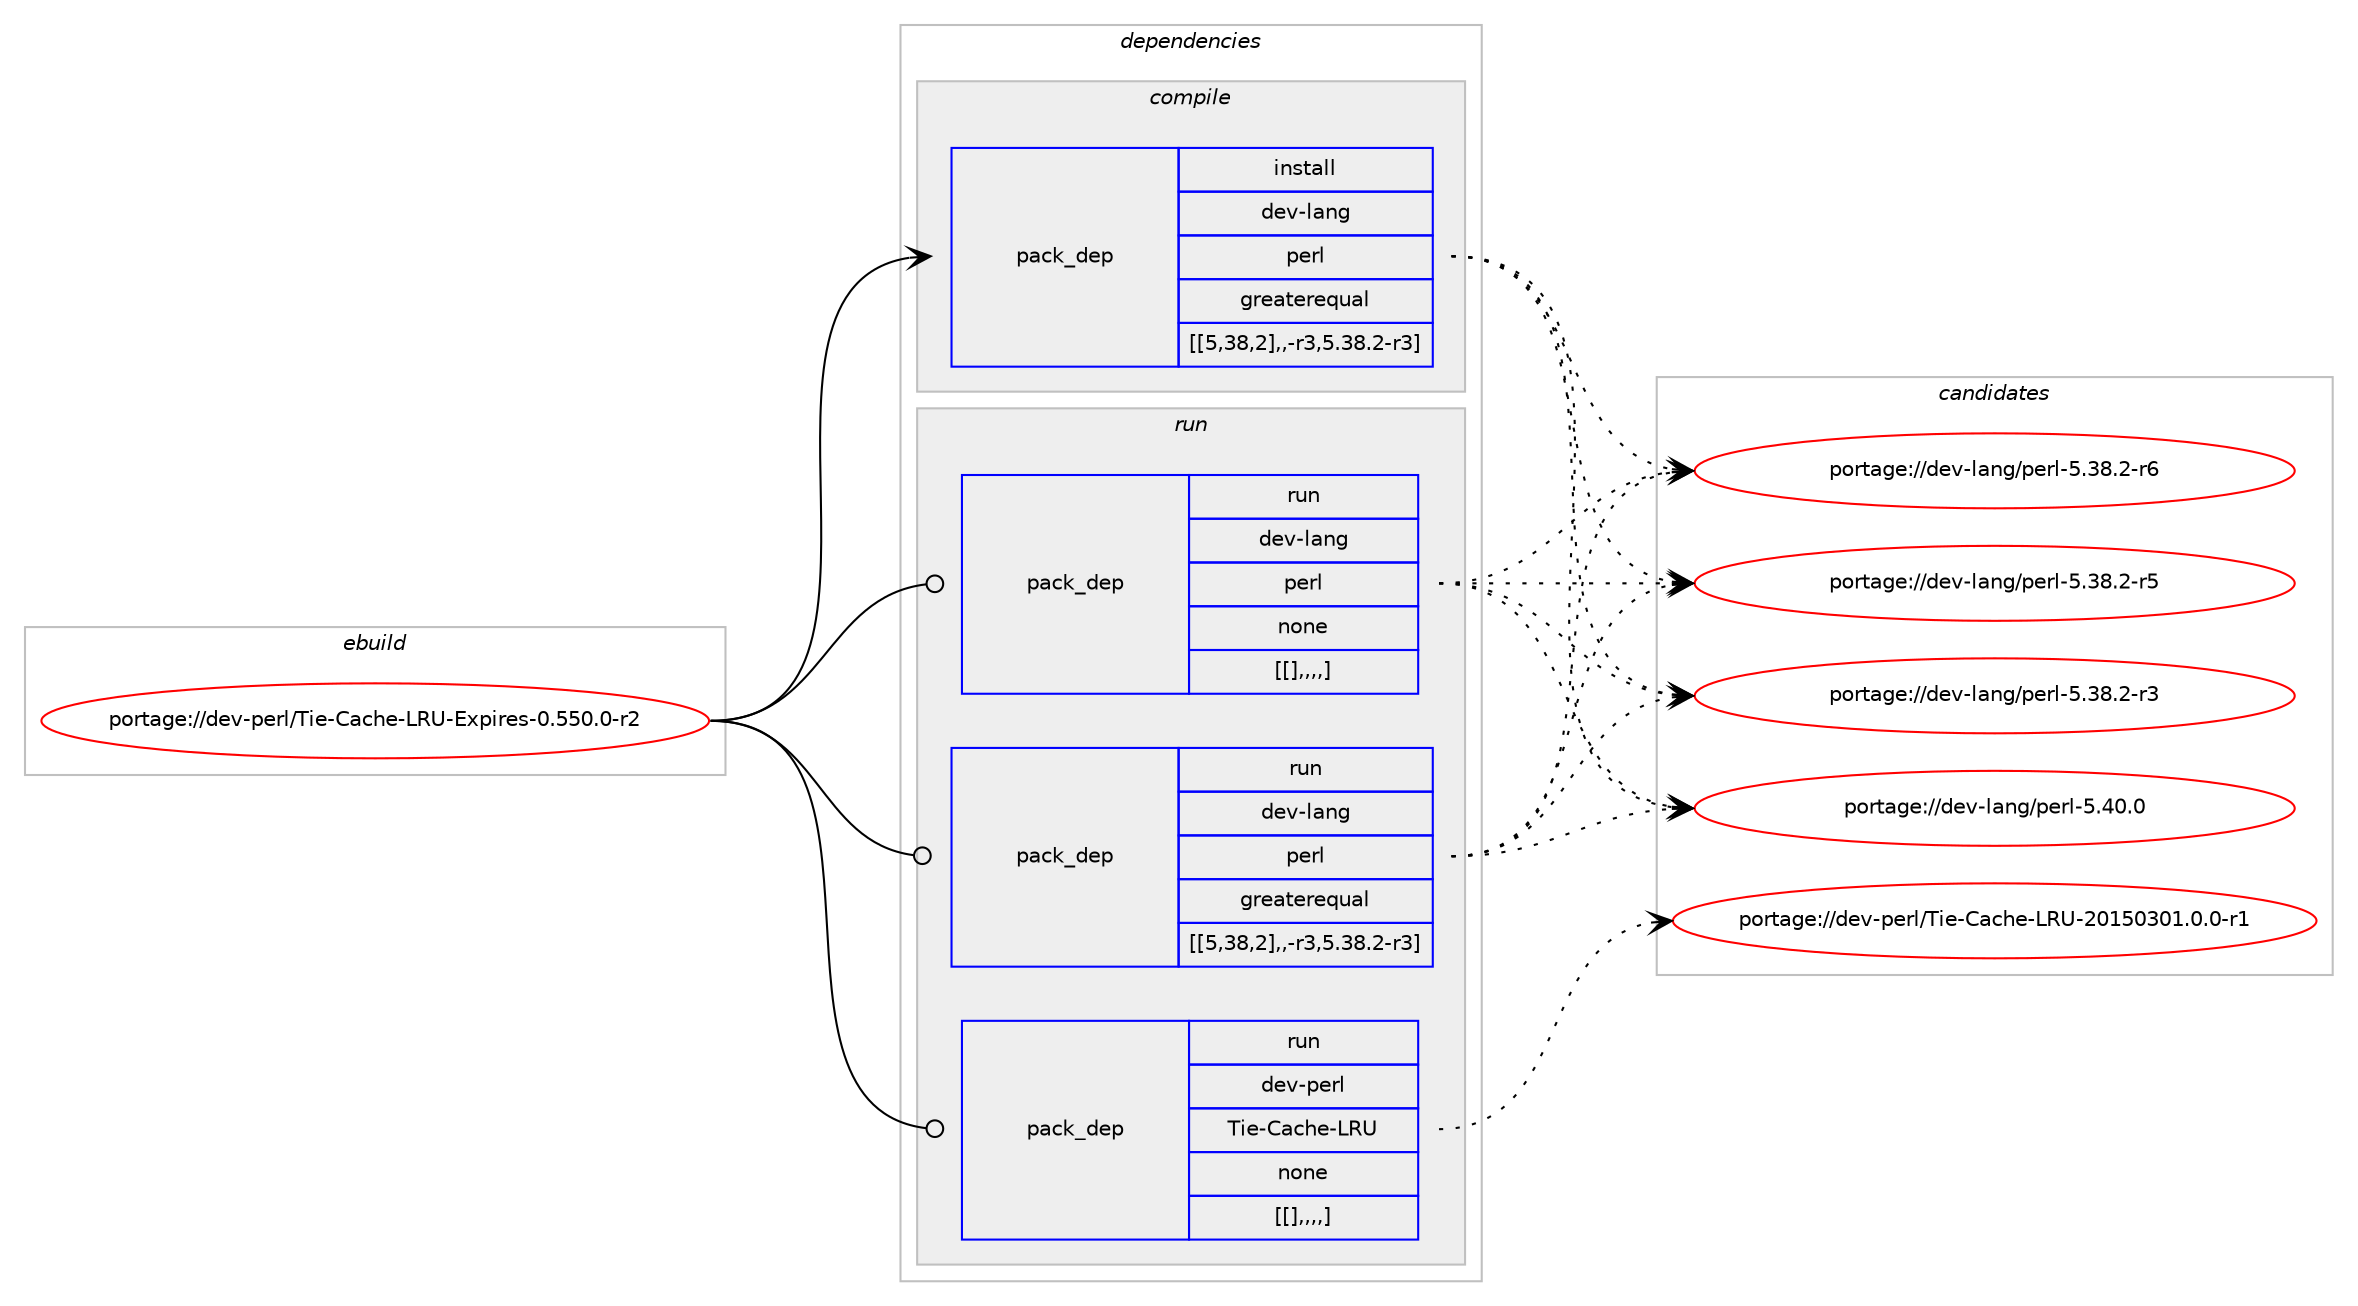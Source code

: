 digraph prolog {

# *************
# Graph options
# *************

newrank=true;
concentrate=true;
compound=true;
graph [rankdir=LR,fontname=Helvetica,fontsize=10,ranksep=1.5];#, ranksep=2.5, nodesep=0.2];
edge  [arrowhead=vee];
node  [fontname=Helvetica,fontsize=10];

# **********
# The ebuild
# **********

subgraph cluster_leftcol {
color=gray;
label=<<i>ebuild</i>>;
id [label="portage://dev-perl/Tie-Cache-LRU-Expires-0.550.0-r2", color=red, width=4, href="../dev-perl/Tie-Cache-LRU-Expires-0.550.0-r2.svg"];
}

# ****************
# The dependencies
# ****************

subgraph cluster_midcol {
color=gray;
label=<<i>dependencies</i>>;
subgraph cluster_compile {
fillcolor="#eeeeee";
style=filled;
label=<<i>compile</i>>;
subgraph pack107152 {
dependency138927 [label=<<TABLE BORDER="0" CELLBORDER="1" CELLSPACING="0" CELLPADDING="4" WIDTH="220"><TR><TD ROWSPAN="6" CELLPADDING="30">pack_dep</TD></TR><TR><TD WIDTH="110">install</TD></TR><TR><TD>dev-lang</TD></TR><TR><TD>perl</TD></TR><TR><TD>greaterequal</TD></TR><TR><TD>[[5,38,2],,-r3,5.38.2-r3]</TD></TR></TABLE>>, shape=none, color=blue];
}
id:e -> dependency138927:w [weight=20,style="solid",arrowhead="vee"];
}
subgraph cluster_compileandrun {
fillcolor="#eeeeee";
style=filled;
label=<<i>compile and run</i>>;
}
subgraph cluster_run {
fillcolor="#eeeeee";
style=filled;
label=<<i>run</i>>;
subgraph pack107153 {
dependency138928 [label=<<TABLE BORDER="0" CELLBORDER="1" CELLSPACING="0" CELLPADDING="4" WIDTH="220"><TR><TD ROWSPAN="6" CELLPADDING="30">pack_dep</TD></TR><TR><TD WIDTH="110">run</TD></TR><TR><TD>dev-lang</TD></TR><TR><TD>perl</TD></TR><TR><TD>greaterequal</TD></TR><TR><TD>[[5,38,2],,-r3,5.38.2-r3]</TD></TR></TABLE>>, shape=none, color=blue];
}
id:e -> dependency138928:w [weight=20,style="solid",arrowhead="odot"];
subgraph pack107154 {
dependency138929 [label=<<TABLE BORDER="0" CELLBORDER="1" CELLSPACING="0" CELLPADDING="4" WIDTH="220"><TR><TD ROWSPAN="6" CELLPADDING="30">pack_dep</TD></TR><TR><TD WIDTH="110">run</TD></TR><TR><TD>dev-lang</TD></TR><TR><TD>perl</TD></TR><TR><TD>none</TD></TR><TR><TD>[[],,,,]</TD></TR></TABLE>>, shape=none, color=blue];
}
id:e -> dependency138929:w [weight=20,style="solid",arrowhead="odot"];
subgraph pack107155 {
dependency138930 [label=<<TABLE BORDER="0" CELLBORDER="1" CELLSPACING="0" CELLPADDING="4" WIDTH="220"><TR><TD ROWSPAN="6" CELLPADDING="30">pack_dep</TD></TR><TR><TD WIDTH="110">run</TD></TR><TR><TD>dev-perl</TD></TR><TR><TD>Tie-Cache-LRU</TD></TR><TR><TD>none</TD></TR><TR><TD>[[],,,,]</TD></TR></TABLE>>, shape=none, color=blue];
}
id:e -> dependency138930:w [weight=20,style="solid",arrowhead="odot"];
}
}

# **************
# The candidates
# **************

subgraph cluster_choices {
rank=same;
color=gray;
label=<<i>candidates</i>>;

subgraph choice107152 {
color=black;
nodesep=1;
choice10010111845108971101034711210111410845534652484648 [label="portage://dev-lang/perl-5.40.0", color=red, width=4,href="../dev-lang/perl-5.40.0.svg"];
choice100101118451089711010347112101114108455346515646504511454 [label="portage://dev-lang/perl-5.38.2-r6", color=red, width=4,href="../dev-lang/perl-5.38.2-r6.svg"];
choice100101118451089711010347112101114108455346515646504511453 [label="portage://dev-lang/perl-5.38.2-r5", color=red, width=4,href="../dev-lang/perl-5.38.2-r5.svg"];
choice100101118451089711010347112101114108455346515646504511451 [label="portage://dev-lang/perl-5.38.2-r3", color=red, width=4,href="../dev-lang/perl-5.38.2-r3.svg"];
dependency138927:e -> choice10010111845108971101034711210111410845534652484648:w [style=dotted,weight="100"];
dependency138927:e -> choice100101118451089711010347112101114108455346515646504511454:w [style=dotted,weight="100"];
dependency138927:e -> choice100101118451089711010347112101114108455346515646504511453:w [style=dotted,weight="100"];
dependency138927:e -> choice100101118451089711010347112101114108455346515646504511451:w [style=dotted,weight="100"];
}
subgraph choice107153 {
color=black;
nodesep=1;
choice10010111845108971101034711210111410845534652484648 [label="portage://dev-lang/perl-5.40.0", color=red, width=4,href="../dev-lang/perl-5.40.0.svg"];
choice100101118451089711010347112101114108455346515646504511454 [label="portage://dev-lang/perl-5.38.2-r6", color=red, width=4,href="../dev-lang/perl-5.38.2-r6.svg"];
choice100101118451089711010347112101114108455346515646504511453 [label="portage://dev-lang/perl-5.38.2-r5", color=red, width=4,href="../dev-lang/perl-5.38.2-r5.svg"];
choice100101118451089711010347112101114108455346515646504511451 [label="portage://dev-lang/perl-5.38.2-r3", color=red, width=4,href="../dev-lang/perl-5.38.2-r3.svg"];
dependency138928:e -> choice10010111845108971101034711210111410845534652484648:w [style=dotted,weight="100"];
dependency138928:e -> choice100101118451089711010347112101114108455346515646504511454:w [style=dotted,weight="100"];
dependency138928:e -> choice100101118451089711010347112101114108455346515646504511453:w [style=dotted,weight="100"];
dependency138928:e -> choice100101118451089711010347112101114108455346515646504511451:w [style=dotted,weight="100"];
}
subgraph choice107154 {
color=black;
nodesep=1;
choice10010111845108971101034711210111410845534652484648 [label="portage://dev-lang/perl-5.40.0", color=red, width=4,href="../dev-lang/perl-5.40.0.svg"];
choice100101118451089711010347112101114108455346515646504511454 [label="portage://dev-lang/perl-5.38.2-r6", color=red, width=4,href="../dev-lang/perl-5.38.2-r6.svg"];
choice100101118451089711010347112101114108455346515646504511453 [label="portage://dev-lang/perl-5.38.2-r5", color=red, width=4,href="../dev-lang/perl-5.38.2-r5.svg"];
choice100101118451089711010347112101114108455346515646504511451 [label="portage://dev-lang/perl-5.38.2-r3", color=red, width=4,href="../dev-lang/perl-5.38.2-r3.svg"];
dependency138929:e -> choice10010111845108971101034711210111410845534652484648:w [style=dotted,weight="100"];
dependency138929:e -> choice100101118451089711010347112101114108455346515646504511454:w [style=dotted,weight="100"];
dependency138929:e -> choice100101118451089711010347112101114108455346515646504511453:w [style=dotted,weight="100"];
dependency138929:e -> choice100101118451089711010347112101114108455346515646504511451:w [style=dotted,weight="100"];
}
subgraph choice107155 {
color=black;
nodesep=1;
choice1001011184511210111410847841051014567979910410145768285455048495348514849464846484511449 [label="portage://dev-perl/Tie-Cache-LRU-20150301.0.0-r1", color=red, width=4,href="../dev-perl/Tie-Cache-LRU-20150301.0.0-r1.svg"];
dependency138930:e -> choice1001011184511210111410847841051014567979910410145768285455048495348514849464846484511449:w [style=dotted,weight="100"];
}
}

}
